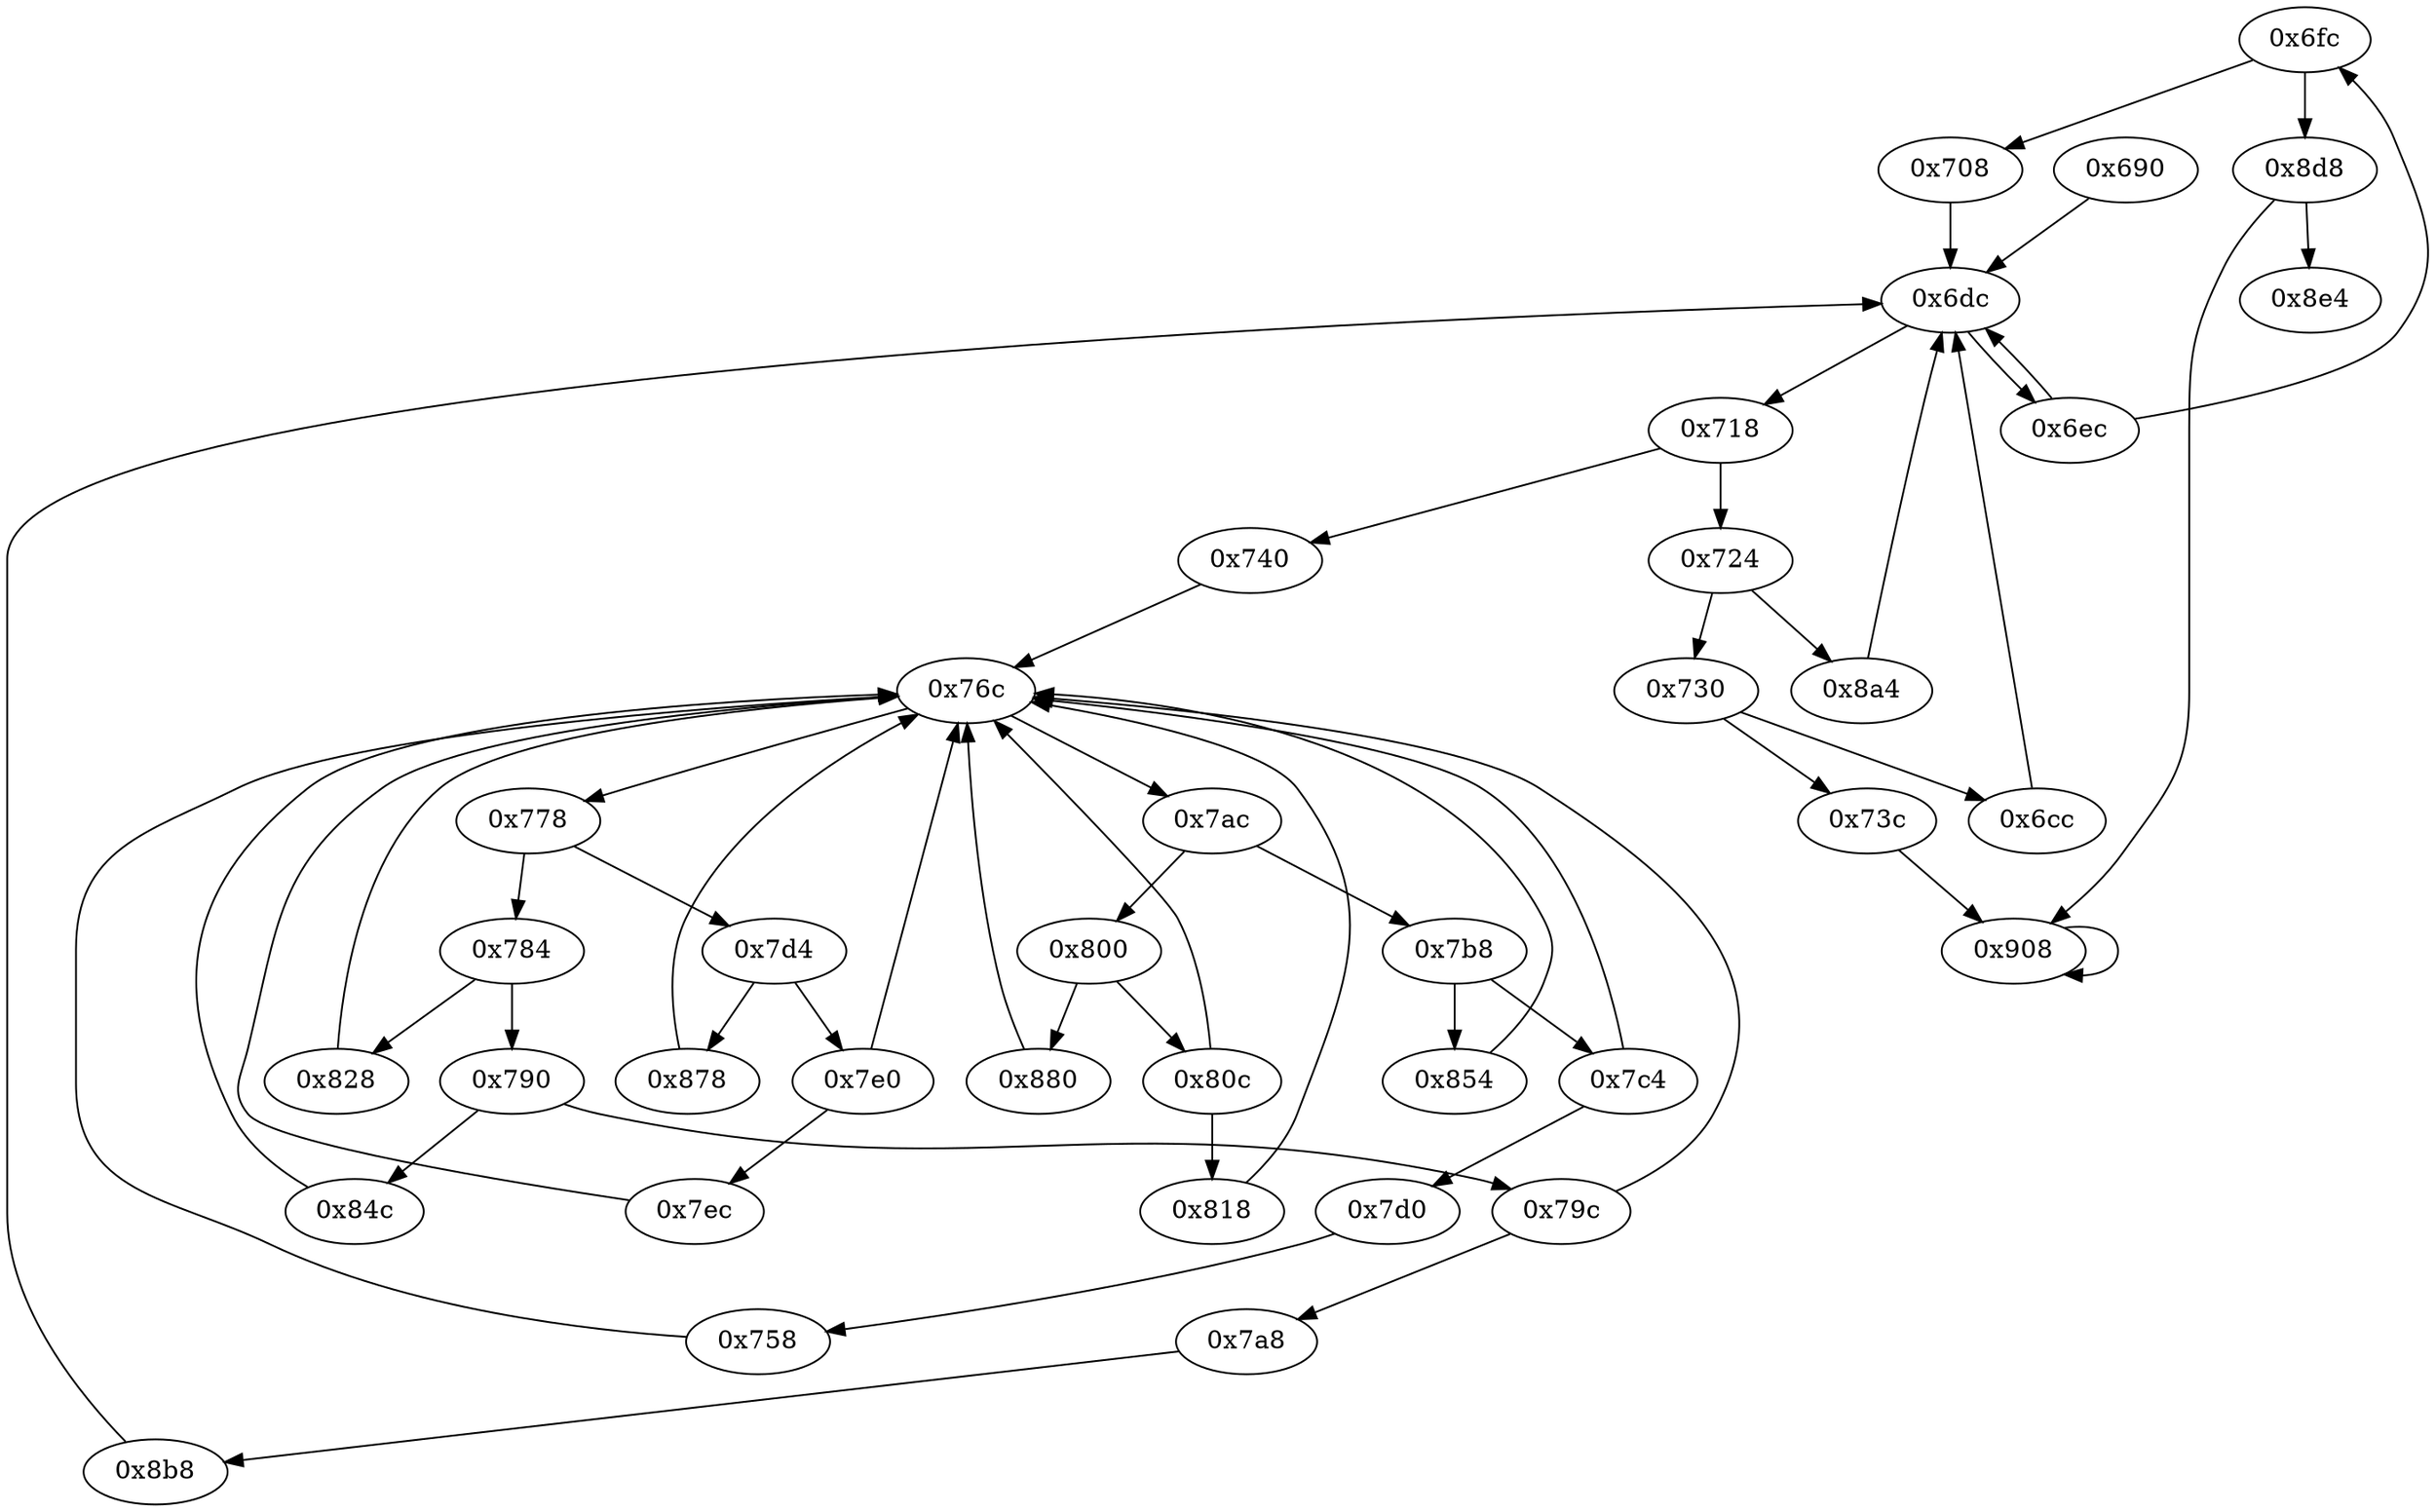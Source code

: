 digraph "" {
	"0x6fc"	 [opcode="[u'ldr', u'cmp', u'b']"];
	"0x8d8"	 [opcode="[u'ldr', u'cmp', u'b']"];
	"0x6fc" -> "0x8d8";
	"0x708"	 [opcode="[u'mov', u'bl', u'ldr', u'b']"];
	"0x6fc" -> "0x708";
	"0x6dc"	 [opcode="[u'mov', u'ldr', u'cmp', u'b']"];
	"0x718"	 [opcode="[u'ldr', u'cmp', u'b']"];
	"0x6dc" -> "0x718";
	"0x6ec"	 [opcode="[u'ldr', u'cmp', u'mov', u'b']"];
	"0x6dc" -> "0x6ec";
	"0x784"	 [opcode="[u'ldr', u'cmp', u'b']"];
	"0x828"	 [opcode="[u'ldr', u'ldr', u'add', u'str', u'ldr', u'add', u'str', u'ldr', u'b']"];
	"0x784" -> "0x828";
	"0x790"	 [opcode="[u'ldr', u'cmp', u'b']"];
	"0x784" -> "0x790";
	"0x908"	 [opcode="[u'b']"];
	"0x8d8" -> "0x908";
	"0x8e4"	 [opcode="[u'ldr', u'ldr', u'ldr', u'ldr', u'sub', u'mov', u'sub', u'pop']"];
	"0x8d8" -> "0x8e4";
	"0x818"	 [opcode="[u'ldrb', u'str', u'ldr', u'b']"];
	"0x76c"	 [opcode="[u'ldr', u'cmp', u'b']"];
	"0x818" -> "0x76c";
	"0x7a8"	 [opcode="[u'b']"];
	"0x8b8"	 [opcode="[u'ldr', u'ldr', u'cmp', u'mov', u'mov', u'strb', u'ldr', u'b']"];
	"0x7a8" -> "0x8b8";
	"0x79c"	 [opcode="[u'ldr', u'cmp', u'b']"];
	"0x79c" -> "0x7a8";
	"0x79c" -> "0x76c";
	"0x8b8" -> "0x6dc";
	"0x880"	 [opcode="[u'ldr', u'ldr', u'add', u'str', u'ldr', u'ldrb', u'strb', u'ldr', u'b']"];
	"0x880" -> "0x76c";
	"0x7c4"	 [opcode="[u'ldr', u'cmp', u'b']"];
	"0x7c4" -> "0x76c";
	"0x7d0"	 [opcode="[u'b']"];
	"0x7c4" -> "0x7d0";
	"0x908" -> "0x908";
	"0x800"	 [opcode="[u'ldr', u'cmp', u'b']"];
	"0x800" -> "0x880";
	"0x80c"	 [opcode="[u'ldr', u'cmp', u'b']"];
	"0x800" -> "0x80c";
	"0x724"	 [opcode="[u'ldr', u'cmp', u'b']"];
	"0x718" -> "0x724";
	"0x740"	 [opcode="[u'ldr', u'bl', u'ldr', u'ldr', u'ldr', u'b']"];
	"0x718" -> "0x740";
	"0x828" -> "0x76c";
	"0x7e0"	 [opcode="[u'ldr', u'cmp', u'b']"];
	"0x7e0" -> "0x76c";
	"0x7ec"	 [opcode="[u'mov', u'mov', u'mov', u'mov', u'b']"];
	"0x7e0" -> "0x7ec";
	"0x730"	 [opcode="[u'ldr', u'cmp', u'b']"];
	"0x6cc"	 [opcode="[u'ldrb', u'ldr', u'cmp', u'mov']"];
	"0x730" -> "0x6cc";
	"0x73c"	 [opcode="[u'b']"];
	"0x730" -> "0x73c";
	"0x778"	 [opcode="[u'ldr', u'cmp', u'b']"];
	"0x778" -> "0x784";
	"0x7d4"	 [opcode="[u'ldr', u'cmp', u'b']"];
	"0x778" -> "0x7d4";
	"0x758"	 [opcode="[u'ldr', u'ldr', u'mov', u'add', u'ldr']"];
	"0x758" -> "0x76c";
	"0x76c" -> "0x778";
	"0x7ac"	 [opcode="[u'ldr', u'cmp', u'b']"];
	"0x76c" -> "0x7ac";
	"0x7ac" -> "0x800";
	"0x7b8"	 [opcode="[u'ldr', u'cmp', u'b']"];
	"0x7ac" -> "0x7b8";
	"0x790" -> "0x79c";
	"0x84c"	 [opcode="[u'ldr', u'b']"];
	"0x790" -> "0x84c";
	"0x6ec" -> "0x6fc";
	"0x6ec" -> "0x6dc";
	"0x690"	 [opcode="[u'push', u'add', u'sub', u'ldr', u'str', u'mov', u'orr', u'ldr', u'ldr', u'str', u'ldr', u'ldr', u'ldr', u'add', u'b']"];
	"0x690" -> "0x6dc";
	"0x7b8" -> "0x7c4";
	"0x854"	 [opcode="[u'str', u'str', u'str', u'ldr', u'ldr', u'ldr', u'cmp', u'mov', u'b']"];
	"0x7b8" -> "0x854";
	"0x8a4"	 [opcode="[u'ldr', u'ldr', u'str', u'ldr', u'b']"];
	"0x8a4" -> "0x6dc";
	"0x7d0" -> "0x758";
	"0x878"	 [opcode="[u'ldr', u'b']"];
	"0x878" -> "0x76c";
	"0x7d4" -> "0x7e0";
	"0x7d4" -> "0x878";
	"0x724" -> "0x730";
	"0x724" -> "0x8a4";
	"0x854" -> "0x76c";
	"0x6cc" -> "0x6dc";
	"0x740" -> "0x76c";
	"0x80c" -> "0x818";
	"0x80c" -> "0x76c";
	"0x84c" -> "0x76c";
	"0x73c" -> "0x908";
	"0x708" -> "0x6dc";
	"0x7ec" -> "0x76c";
}
